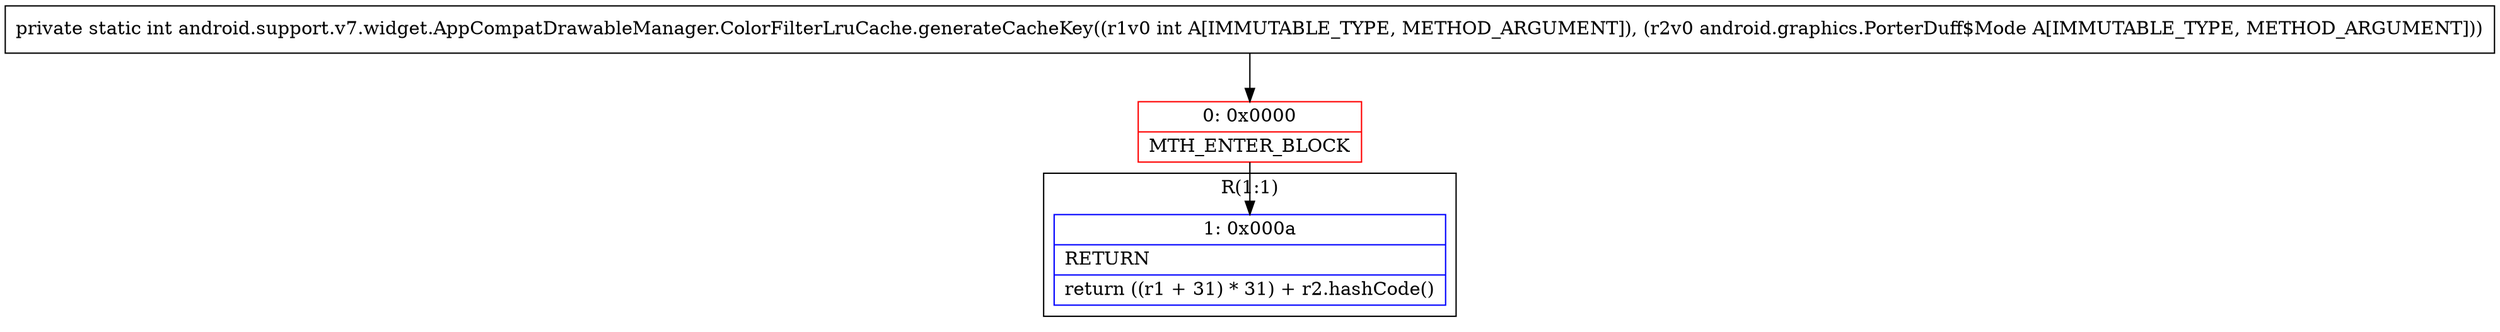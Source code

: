 digraph "CFG forandroid.support.v7.widget.AppCompatDrawableManager.ColorFilterLruCache.generateCacheKey(ILandroid\/graphics\/PorterDuff$Mode;)I" {
subgraph cluster_Region_247108182 {
label = "R(1:1)";
node [shape=record,color=blue];
Node_1 [shape=record,label="{1\:\ 0x000a|RETURN\l|return ((r1 + 31) * 31) + r2.hashCode()\l}"];
}
Node_0 [shape=record,color=red,label="{0\:\ 0x0000|MTH_ENTER_BLOCK\l}"];
MethodNode[shape=record,label="{private static int android.support.v7.widget.AppCompatDrawableManager.ColorFilterLruCache.generateCacheKey((r1v0 int A[IMMUTABLE_TYPE, METHOD_ARGUMENT]), (r2v0 android.graphics.PorterDuff$Mode A[IMMUTABLE_TYPE, METHOD_ARGUMENT])) }"];
MethodNode -> Node_0;
Node_0 -> Node_1;
}

